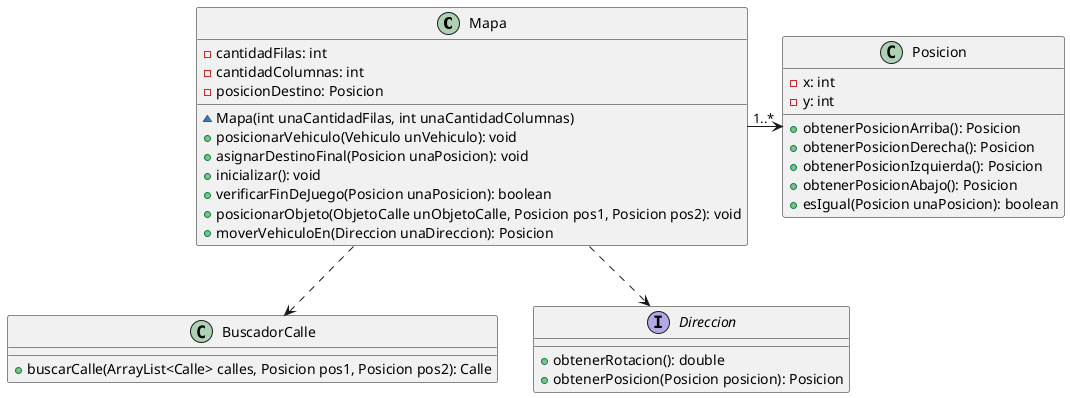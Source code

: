 @startuml

class Mapa {
    - cantidadFilas: int
    - cantidadColumnas: int
    - posicionDestino: Posicion
    ~ Mapa(int unaCantidadFilas, int unaCantidadColumnas)
    + posicionarVehiculo(Vehiculo unVehiculo): void
    + asignarDestinoFinal(Posicion unaPosicion): void
    + inicializar(): void
    + verificarFinDeJuego(Posicion unaPosicion): boolean
    + posicionarObjeto(ObjetoCalle unObjetoCalle, Posicion pos1, Posicion pos2): void
    + moverVehiculoEn(Direccion unaDireccion): Posicion
}

class BuscadorCalle {
    + buscarCalle(ArrayList<Calle> calles, Posicion pos1, Posicion pos2): Calle
}

class Posicion {
    - x: int
    - y: int
    + obtenerPosicionArriba(): Posicion
    + obtenerPosicionDerecha(): Posicion
    + obtenerPosicionIzquierda(): Posicion
    + obtenerPosicionAbajo(): Posicion
    + esIgual(Posicion unaPosicion): boolean
}

interface Direccion {
    + obtenerRotacion(): double
    + obtenerPosicion(Posicion posicion): Posicion
}

Mapa -> "1..*" Posicion
Mapa ..> BuscadorCalle
Mapa ..> Direccion
@enduml